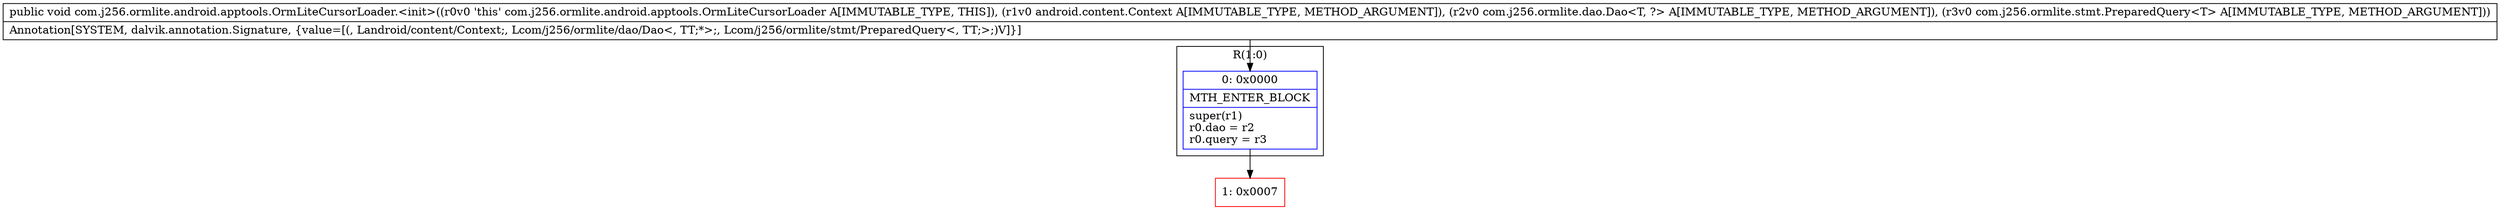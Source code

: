 digraph "CFG forcom.j256.ormlite.android.apptools.OrmLiteCursorLoader.\<init\>(Landroid\/content\/Context;Lcom\/j256\/ormlite\/dao\/Dao;Lcom\/j256\/ormlite\/stmt\/PreparedQuery;)V" {
subgraph cluster_Region_706584935 {
label = "R(1:0)";
node [shape=record,color=blue];
Node_0 [shape=record,label="{0\:\ 0x0000|MTH_ENTER_BLOCK\l|super(r1)\lr0.dao = r2\lr0.query = r3\l}"];
}
Node_1 [shape=record,color=red,label="{1\:\ 0x0007}"];
MethodNode[shape=record,label="{public void com.j256.ormlite.android.apptools.OrmLiteCursorLoader.\<init\>((r0v0 'this' com.j256.ormlite.android.apptools.OrmLiteCursorLoader A[IMMUTABLE_TYPE, THIS]), (r1v0 android.content.Context A[IMMUTABLE_TYPE, METHOD_ARGUMENT]), (r2v0 com.j256.ormlite.dao.Dao\<T, ?\> A[IMMUTABLE_TYPE, METHOD_ARGUMENT]), (r3v0 com.j256.ormlite.stmt.PreparedQuery\<T\> A[IMMUTABLE_TYPE, METHOD_ARGUMENT]))  | Annotation[SYSTEM, dalvik.annotation.Signature, \{value=[(, Landroid\/content\/Context;, Lcom\/j256\/ormlite\/dao\/Dao\<, TT;*\>;, Lcom\/j256\/ormlite\/stmt\/PreparedQuery\<, TT;\>;)V]\}]\l}"];
MethodNode -> Node_0;
Node_0 -> Node_1;
}

